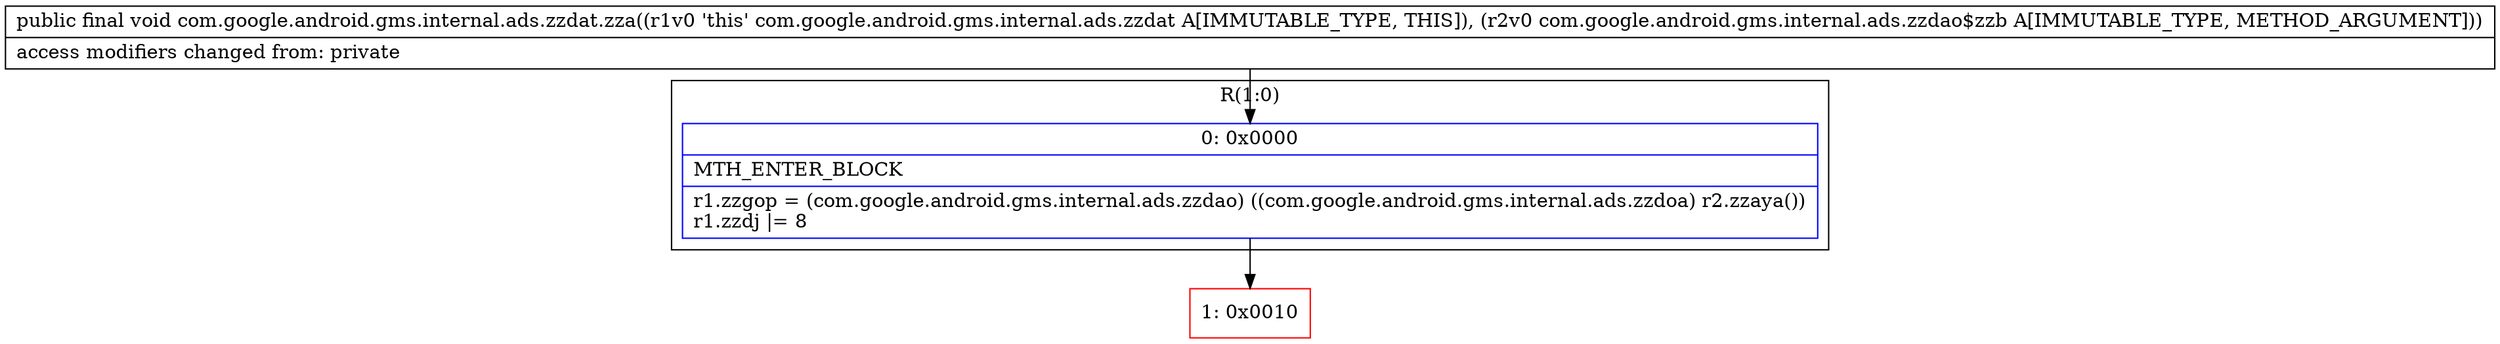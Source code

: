 digraph "CFG forcom.google.android.gms.internal.ads.zzdat.zza(Lcom\/google\/android\/gms\/internal\/ads\/zzdao$zzb;)V" {
subgraph cluster_Region_1001258564 {
label = "R(1:0)";
node [shape=record,color=blue];
Node_0 [shape=record,label="{0\:\ 0x0000|MTH_ENTER_BLOCK\l|r1.zzgop = (com.google.android.gms.internal.ads.zzdao) ((com.google.android.gms.internal.ads.zzdoa) r2.zzaya())\lr1.zzdj \|= 8\l}"];
}
Node_1 [shape=record,color=red,label="{1\:\ 0x0010}"];
MethodNode[shape=record,label="{public final void com.google.android.gms.internal.ads.zzdat.zza((r1v0 'this' com.google.android.gms.internal.ads.zzdat A[IMMUTABLE_TYPE, THIS]), (r2v0 com.google.android.gms.internal.ads.zzdao$zzb A[IMMUTABLE_TYPE, METHOD_ARGUMENT]))  | access modifiers changed from: private\l}"];
MethodNode -> Node_0;
Node_0 -> Node_1;
}


